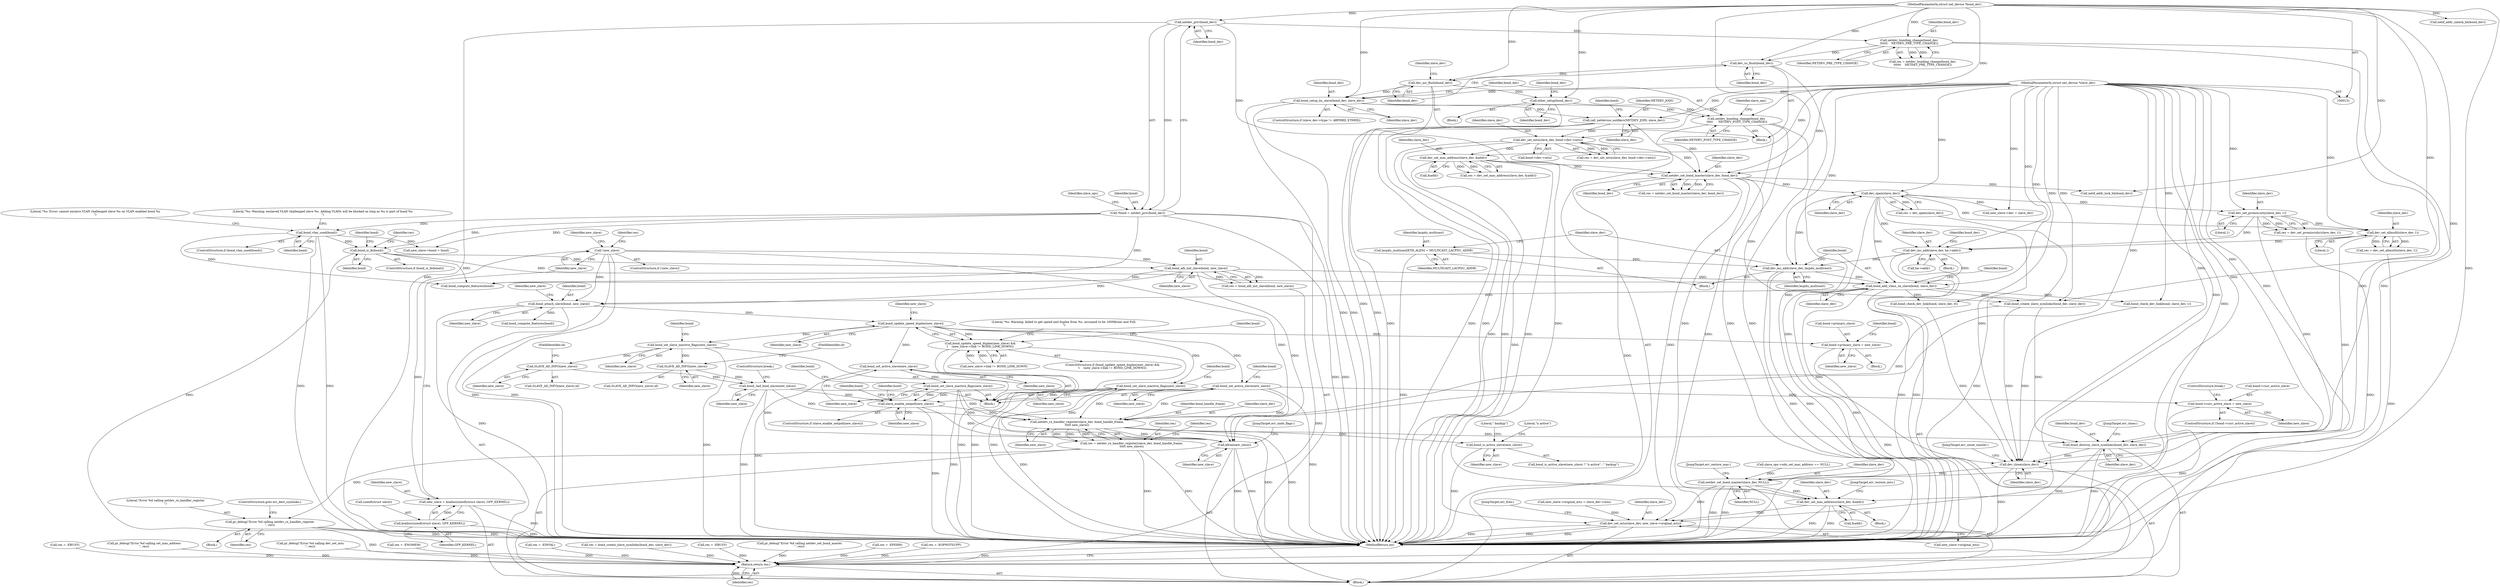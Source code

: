 digraph "0_linux_550fd08c2cebad61c548def135f67aba284c6162_0@API" {
"1000797" [label="(Call,bond_update_speed_duplex(new_slave))"];
"1000648" [label="(Call,bond_attach_slave(bond, new_slave))"];
"1000640" [label="(Call,bond_add_vlans_on_slave(bond, slave_dev))"];
"1000570" [label="(Call,bond_alb_init_slave(bond, new_slave))"];
"1000565" [label="(Call,bond_is_lb(bond))"];
"1000210" [label="(Call,bond_vlan_used(bond))"];
"1000136" [label="(Call,*bond = netdev_priv(bond_dev))"];
"1000138" [label="(Call,netdev_priv(bond_dev))"];
"1000132" [label="(MethodParameterIn,struct net_device *bond_dev)"];
"1000442" [label="(Call,!new_slave)"];
"1000435" [label="(Call,new_slave = kzalloc(sizeof(struct slave), GFP_KERNEL))"];
"1000437" [label="(Call,kzalloc(sizeof(struct slave), GFP_KERNEL))"];
"1000637" [label="(Call,dev_mc_add(slave_dev, lacpdu_multicast))"];
"1000617" [label="(Call,dev_mc_add(slave_dev, ha->addr))"];
"1000594" [label="(Call,dev_set_promiscuity(slave_dev, 1))"];
"1000133" [label="(MethodParameterIn,struct net_device *slave_dev)"];
"1000538" [label="(Call,dev_open(slave_dev))"];
"1000526" [label="(Call,netdev_set_bond_master(slave_dev, bond_dev))"];
"1000464" [label="(Call,dev_set_mtu(slave_dev, bond->dev->mtu))"];
"1000413" [label="(Call,call_netdevice_notifiers(NETDEV_JOIN, slave_dev))"];
"1000326" [label="(Call,bond_setup_by_slave(bond_dev, slave_dev))"];
"1000318" [label="(Call,dev_mc_flush(bond_dev))"];
"1000316" [label="(Call,dev_uc_flush(bond_dev))"];
"1000296" [label="(Call,netdev_bonding_change(bond_dev,\n\t\t\t\t\t\t    NETDEV_PRE_TYPE_CHANGE))"];
"1000513" [label="(Call,dev_set_mac_address(slave_dev, &addr))"];
"1000338" [label="(Call,netdev_bonding_change(bond_dev,\n \t\t\t\t\t      NETDEV_POST_TYPE_CHANGE))"];
"1000331" [label="(Call,ether_setup(bond_dev))"];
"1000609" [label="(Call,dev_set_allmulti(slave_dev, 1))"];
"1000634" [label="(Call,lacpdu_multicast[ETH_ALEN] = MULTICAST_LACPDU_ADDR)"];
"1000796" [label="(Call,bond_update_speed_duplex(new_slave) &&\n\t    (new_slave->link != BOND_LINK_DOWN))"];
"1000860" [label="(Call,bond->primary_slave = new_slave)"];
"1000883" [label="(Call,bond_set_slave_inactive_flags(new_slave))"];
"1000971" [label="(Call,slave_enable_netpoll(new_slave))"];
"1001004" [label="(Call,netdev_rx_handler_register(slave_dev, bond_handle_frame,\n\t\t\t\t\t new_slave))"];
"1001002" [label="(Call,res = netdev_rx_handler_register(slave_dev, bond_handle_frame,\n\t\t\t\t\t new_slave))"];
"1001011" [label="(Call,pr_debug(\"Error %d calling netdev_rx_handler_register\n\", res))"];
"1001089" [label="(Return,return res;)"];
"1001024" [label="(Call,bond_is_active_slave(new_slave))"];
"1001039" [label="(Call,bond_destroy_slave_symlinks(bond_dev, slave_dev))"];
"1001043" [label="(Call,dev_close(slave_dev))"];
"1001046" [label="(Call,netdev_set_bond_master(slave_dev, NULL))"];
"1001073" [label="(Call,dev_set_mac_address(slave_dev, &addr))"];
"1001078" [label="(Call,dev_set_mtu(slave_dev, new_slave->original_mtu))"];
"1001084" [label="(Call,kfree(new_slave))"];
"1000889" [label="(Call,bond_set_slave_inactive_flags(new_slave))"];
"1000900" [label="(Call,SLAVE_AD_INFO(new_slave))"];
"1000924" [label="(Call,bond_3ad_bind_slave(new_slave))"];
"1000913" [label="(Call,SLAVE_AD_INFO(new_slave))"];
"1000929" [label="(Call,bond_set_active_slave(new_slave))"];
"1000931" [label="(Call,bond_set_slave_inactive_flags(new_slave))"];
"1000939" [label="(Call,bond_set_active_slave(new_slave))"];
"1000946" [label="(Call,bond->curr_active_slave = new_slave)"];
"1000436" [label="(Identifier,new_slave)"];
"1001041" [label="(Identifier,slave_dev)"];
"1000415" [label="(Identifier,slave_dev)"];
"1001006" [label="(Identifier,bond_handle_frame)"];
"1000944" [label="(Identifier,bond)"];
"1001084" [label="(Call,kfree(new_slave))"];
"1000362" [label="(Call,res = -EINVAL)"];
"1000209" [label="(ControlStructure,if (bond_vlan_used(bond)))"];
"1001046" [label="(Call,netdev_set_bond_master(slave_dev, NULL))"];
"1000311" [label="(Call,res = -EBUSY)"];
"1000138" [label="(Call,netdev_priv(bond_dev))"];
"1000296" [label="(Call,netdev_bonding_change(bond_dev,\n\t\t\t\t\t\t    NETDEV_PRE_TYPE_CHANGE))"];
"1001004" [label="(Call,netdev_rx_handler_register(slave_dev, bond_handle_frame,\n\t\t\t\t\t new_slave))"];
"1000331" [label="(Call,ether_setup(bond_dev))"];
"1000642" [label="(Identifier,slave_dev)"];
"1001010" [label="(Block,)"];
"1001044" [label="(Identifier,slave_dev)"];
"1001091" [label="(MethodReturn,int)"];
"1000649" [label="(Identifier,bond)"];
"1000133" [label="(MethodParameterIn,struct net_device *slave_dev)"];
"1000554" [label="(Call,new_slave->dev = slave_dev)"];
"1000635" [label="(Identifier,lacpdu_multicast)"];
"1001045" [label="(JumpTarget,err_unset_master:)"];
"1000929" [label="(Call,bond_set_active_slave(new_slave))"];
"1001014" [label="(ControlStructure,goto err_dest_symlinks;)"];
"1000581" [label="(Identifier,bond)"];
"1000211" [label="(Identifier,bond)"];
"1000370" [label="(Identifier,slave_ops)"];
"1000532" [label="(Call,pr_debug(\"Error %d calling netdev_set_bond_master\n\", res))"];
"1001027" [label="(Literal,\" backup\")"];
"1000610" [label="(Identifier,slave_dev)"];
"1000466" [label="(Call,bond->dev->mtu)"];
"1001078" [label="(Call,dev_set_mtu(slave_dev, new_slave->original_mtu))"];
"1000890" [label="(Identifier,new_slave)"];
"1000317" [label="(Identifier,bond_dev)"];
"1001040" [label="(Identifier,bond_dev)"];
"1000941" [label="(ControlStructure,if (!bond->curr_active_slave))"];
"1000806" [label="(Literal,\"%s: Warning: failed to get speed and duplex from %s, assumed to be 100Mb/sec and Full.\n\")"];
"1000465" [label="(Identifier,slave_dev)"];
"1000971" [label="(Call,slave_enable_netpoll(new_slave))"];
"1000797" [label="(Call,bond_update_speed_duplex(new_slave))"];
"1000527" [label="(Identifier,slave_dev)"];
"1000513" [label="(Call,dev_set_mac_address(slave_dev, &addr))"];
"1001048" [label="(Identifier,NULL)"];
"1000609" [label="(Call,dev_set_allmulti(slave_dev, 1))"];
"1000913" [label="(Call,SLAVE_AD_INFO(new_slave))"];
"1000446" [label="(Identifier,res)"];
"1000834" [label="(Identifier,bond)"];
"1001007" [label="(Identifier,new_slave)"];
"1000262" [label="(Call,res = -EPERM)"];
"1000408" [label="(Call,res = -EOPNOTSUPP)"];
"1001087" [label="(Call,bond_compute_features(bond))"];
"1000414" [label="(Identifier,NETDEV_JOIN)"];
"1000902" [label="(FieldIdentifier,id)"];
"1000323" [label="(Identifier,slave_dev)"];
"1000594" [label="(Call,dev_set_promiscuity(slave_dev, 1))"];
"1001083" [label="(JumpTarget,err_free:)"];
"1000617" [label="(Call,dev_mc_add(slave_dev, ha->addr))"];
"1000924" [label="(Call,bond_3ad_bind_slave(new_slave))"];
"1000648" [label="(Call,bond_attach_slave(bond, new_slave))"];
"1000298" [label="(Identifier,NETDEV_PRE_TYPE_CHANGE)"];
"1000861" [label="(Call,bond->primary_slave)"];
"1000571" [label="(Identifier,bond)"];
"1001075" [label="(Call,&addr)"];
"1001049" [label="(JumpTarget,err_restore_mac:)"];
"1000799" [label="(Call,new_slave->link != BOND_LINK_DOWN)"];
"1000297" [label="(Identifier,bond_dev)"];
"1000977" [label="(Identifier,bond)"];
"1000136" [label="(Call,*bond = netdev_priv(bond_dev))"];
"1000595" [label="(Identifier,slave_dev)"];
"1000912" [label="(Call,SLAVE_AD_INFO(new_slave).id)"];
"1000632" [label="(Block,)"];
"1000536" [label="(Call,res = dev_open(slave_dev))"];
"1001080" [label="(Call,new_slave->original_mtu)"];
"1000637" [label="(Call,dev_mc_add(slave_dev, lacpdu_multicast))"];
"1000282" [label="(Block,)"];
"1000984" [label="(Call,res = -EBUSY)"];
"1000992" [label="(Identifier,bond)"];
"1001012" [label="(Literal,\"Error %d calling netdev_rx_handler_register\n\")"];
"1000572" [label="(Identifier,new_slave)"];
"1000435" [label="(Call,new_slave = kzalloc(sizeof(struct slave), GFP_KERNEL))"];
"1000339" [label="(Identifier,bond_dev)"];
"1000638" [label="(Identifier,slave_dev)"];
"1000440" [label="(Identifier,GFP_KERNEL)"];
"1000515" [label="(Call,&addr)"];
"1000520" [label="(Call,pr_debug(\"Error %d calling set_mac_address\n\", res))"];
"1000653" [label="(Identifier,new_slave)"];
"1000474" [label="(Call,pr_debug(\"Error %d calling dev_set_mtu\n\", res))"];
"1000925" [label="(Identifier,new_slave)"];
"1000914" [label="(Identifier,new_slave)"];
"1000860" [label="(Call,bond->primary_slave = new_slave)"];
"1000568" [label="(Call,res = bond_alb_init_slave(bond, new_slave))"];
"1000142" [label="(Identifier,slave_ops)"];
"1000619" [label="(Call,ha->addr)"];
"1000972" [label="(Identifier,new_slave)"];
"1000445" [label="(Call,res = -ENOMEM)"];
"1000798" [label="(Identifier,new_slave)"];
"1000413" [label="(Call,call_netdevice_notifiers(NETDEV_JOIN, slave_dev))"];
"1000950" [label="(Identifier,new_slave)"];
"1000570" [label="(Call,bond_alb_init_slave(bond, new_slave))"];
"1001002" [label="(Call,res = netdev_rx_handler_register(slave_dev, bond_handle_frame,\n\t\t\t\t\t new_slave))"];
"1000335" [label="(Identifier,bond_dev)"];
"1000641" [label="(Identifier,bond)"];
"1000368" [label="(Call,slave_ops->ndo_set_mac_address == NULL)"];
"1000881" [label="(Block,)"];
"1001011" [label="(Call,pr_debug(\"Error %d calling netdev_rx_handler_register\n\", res))"];
"1000539" [label="(Identifier,slave_dev)"];
"1000230" [label="(Literal,\"%s: Warning: enslaved VLAN challenged slave %s. Adding VLANs will be blocked as long as %s is part of bond %s\n\")"];
"1001023" [label="(Call,bond_is_active_slave(new_slave) ? \"n active\" : \" backup\")"];
"1000538" [label="(Call,dev_open(slave_dev))"];
"1000327" [label="(Identifier,bond_dev)"];
"1000514" [label="(Identifier,slave_dev)"];
"1000796" [label="(Call,bond_update_speed_duplex(new_slave) &&\n\t    (new_slave->link != BOND_LINK_DOWN))"];
"1000899" [label="(Call,SLAVE_AD_INFO(new_slave).id)"];
"1000951" [label="(ControlStructure,break;)"];
"1000947" [label="(Call,bond->curr_active_slave)"];
"1000611" [label="(Literal,1)"];
"1001077" [label="(JumpTarget,err_restore_mtu:)"];
"1000318" [label="(Call,dev_mc_flush(bond_dev))"];
"1000340" [label="(Identifier,NETDEV_POST_TYPE_CHANGE)"];
"1000332" [label="(Identifier,bond_dev)"];
"1000592" [label="(Call,res = dev_set_promiscuity(slave_dev, 1))"];
"1000596" [label="(Literal,1)"];
"1000511" [label="(Call,res = dev_set_mac_address(slave_dev, &addr))"];
"1000132" [label="(MethodParameterIn,struct net_device *bond_dev)"];
"1000859" [label="(Block,)"];
"1000666" [label="(Call,bond_compute_features(bond))"];
"1000867" [label="(Identifier,bond)"];
"1000886" [label="(Identifier,bond)"];
"1001043" [label="(Call,dev_close(slave_dev))"];
"1000569" [label="(Identifier,res)"];
"1000214" [label="(Literal,\"%s: Error: cannot enslave VLAN challenged slave %s on VLAN enabled bond %s\n\")"];
"1000566" [label="(Identifier,bond)"];
"1000646" [label="(Identifier,bond)"];
"1000623" [label="(Identifier,bond_dev)"];
"1000330" [label="(Block,)"];
"1000320" [label="(ControlStructure,if (slave_dev->type != ARPHRD_ETHER))"];
"1000932" [label="(Identifier,new_slave)"];
"1000894" [label="(Identifier,bond)"];
"1000864" [label="(Identifier,new_slave)"];
"1000743" [label="(Call,bond_check_dev_link(bond, slave_dev, 0))"];
"1000931" [label="(Call,bond_set_slave_inactive_flags(new_slave))"];
"1001057" [label="(Block,)"];
"1000615" [label="(Call,netif_addr_lock_bh(bond_dev))"];
"1000622" [label="(Call,netif_addr_unlock_bh(bond_dev))"];
"1000316" [label="(Call,dev_uc_flush(bond_dev))"];
"1001085" [label="(Identifier,new_slave)"];
"1000946" [label="(Call,bond->curr_active_slave = new_slave)"];
"1000134" [label="(Block,)"];
"1000901" [label="(Identifier,new_slave)"];
"1001089" [label="(Return,return res;)"];
"1000455" [label="(Call,new_slave->original_mtu = slave_dev->mtu)"];
"1000934" [label="(Identifier,bond)"];
"1000438" [label="(Call,sizeof(struct slave))"];
"1001073" [label="(Call,dev_set_mac_address(slave_dev, &addr))"];
"1001013" [label="(Identifier,res)"];
"1001009" [label="(Identifier,res)"];
"1000996" [label="(Call,bond_create_slave_symlinks(bond_dev, slave_dev))"];
"1000930" [label="(Identifier,new_slave)"];
"1000443" [label="(Identifier,new_slave)"];
"1000584" [label="(Block,)"];
"1001090" [label="(Identifier,res)"];
"1000801" [label="(Identifier,new_slave)"];
"1000294" [label="(Call,res = netdev_bonding_change(bond_dev,\n\t\t\t\t\t\t    NETDEV_PRE_TYPE_CHANGE))"];
"1000326" [label="(Call,bond_setup_by_slave(bond_dev, slave_dev))"];
"1000462" [label="(Call,res = dev_set_mtu(slave_dev, bond->dev->mtu))"];
"1000528" [label="(Identifier,bond_dev)"];
"1000883" [label="(Call,bond_set_slave_inactive_flags(new_slave))"];
"1000420" [label="(Identifier,bond)"];
"1000442" [label="(Call,!new_slave)"];
"1001042" [label="(JumpTarget,err_close:)"];
"1000464" [label="(Call,dev_set_mtu(slave_dev, bond->dev->mtu))"];
"1001026" [label="(Literal,\"n active\")"];
"1000939" [label="(Call,bond_set_active_slave(new_slave))"];
"1000139" [label="(Identifier,bond_dev)"];
"1000634" [label="(Call,lacpdu_multicast[ETH_ALEN] = MULTICAST_LACPDU_ADDR)"];
"1000889" [label="(Call,bond_set_slave_inactive_flags(new_slave))"];
"1000926" [label="(ControlStructure,break;)"];
"1000437" [label="(Call,kzalloc(sizeof(struct slave), GFP_KERNEL))"];
"1000328" [label="(Identifier,slave_dev)"];
"1001025" [label="(Identifier,new_slave)"];
"1000137" [label="(Identifier,bond)"];
"1000338" [label="(Call,netdev_bonding_change(bond_dev,\n \t\t\t\t\t      NETDEV_POST_TYPE_CHANGE))"];
"1000319" [label="(Identifier,bond_dev)"];
"1001003" [label="(Identifier,res)"];
"1000452" [label="(Identifier,new_slave)"];
"1000900" [label="(Call,SLAVE_AD_INFO(new_slave))"];
"1000210" [label="(Call,bond_vlan_used(bond))"];
"1000884" [label="(Identifier,new_slave)"];
"1000795" [label="(ControlStructure,if (bond_update_speed_duplex(new_slave) &&\n\t    (new_slave->link != BOND_LINK_DOWN)))"];
"1000636" [label="(Identifier,MULTICAST_LACPDU_ADDR)"];
"1001074" [label="(Identifier,slave_dev)"];
"1001047" [label="(Identifier,slave_dev)"];
"1000994" [label="(Call,res = bond_create_slave_symlinks(bond_dev, slave_dev))"];
"1000650" [label="(Identifier,new_slave)"];
"1000970" [label="(ControlStructure,if (slave_enable_netpoll(new_slave)))"];
"1000607" [label="(Call,res = dev_set_allmulti(slave_dev, 1))"];
"1001079" [label="(Identifier,slave_dev)"];
"1000618" [label="(Identifier,slave_dev)"];
"1001024" [label="(Call,bond_is_active_slave(new_slave))"];
"1000915" [label="(FieldIdentifier,id)"];
"1000526" [label="(Call,netdev_set_bond_master(slave_dev, bond_dev))"];
"1001005" [label="(Identifier,slave_dev)"];
"1000549" [label="(Call,new_slave->bond = bond)"];
"1000639" [label="(Identifier,lacpdu_multicast)"];
"1000441" [label="(ControlStructure,if (!new_slave))"];
"1001086" [label="(JumpTarget,err_undo_flags:)"];
"1000694" [label="(Call,bond_check_dev_link(bond, slave_dev, 1))"];
"1000940" [label="(Identifier,new_slave)"];
"1000564" [label="(ControlStructure,if (bond_is_lb(bond)))"];
"1000640" [label="(Call,bond_add_vlans_on_slave(bond, slave_dev))"];
"1000524" [label="(Call,res = netdev_set_bond_master(slave_dev, bond_dev))"];
"1001039" [label="(Call,bond_destroy_slave_symlinks(bond_dev, slave_dev))"];
"1000565" [label="(Call,bond_is_lb(bond))"];
"1000797" -> "1000796"  [label="AST: "];
"1000797" -> "1000798"  [label="CFG: "];
"1000798" -> "1000797"  [label="AST: "];
"1000801" -> "1000797"  [label="CFG: "];
"1000796" -> "1000797"  [label="CFG: "];
"1000797" -> "1000796"  [label="DDG: "];
"1000648" -> "1000797"  [label="DDG: "];
"1000797" -> "1000860"  [label="DDG: "];
"1000797" -> "1000883"  [label="DDG: "];
"1000797" -> "1000889"  [label="DDG: "];
"1000797" -> "1000929"  [label="DDG: "];
"1000797" -> "1000939"  [label="DDG: "];
"1000648" -> "1000134"  [label="AST: "];
"1000648" -> "1000650"  [label="CFG: "];
"1000649" -> "1000648"  [label="AST: "];
"1000650" -> "1000648"  [label="AST: "];
"1000653" -> "1000648"  [label="CFG: "];
"1000648" -> "1001091"  [label="DDG: "];
"1000640" -> "1000648"  [label="DDG: "];
"1000442" -> "1000648"  [label="DDG: "];
"1000570" -> "1000648"  [label="DDG: "];
"1000648" -> "1000666"  [label="DDG: "];
"1000640" -> "1000134"  [label="AST: "];
"1000640" -> "1000642"  [label="CFG: "];
"1000641" -> "1000640"  [label="AST: "];
"1000642" -> "1000640"  [label="AST: "];
"1000646" -> "1000640"  [label="CFG: "];
"1000640" -> "1001091"  [label="DDG: "];
"1000570" -> "1000640"  [label="DDG: "];
"1000565" -> "1000640"  [label="DDG: "];
"1000637" -> "1000640"  [label="DDG: "];
"1000617" -> "1000640"  [label="DDG: "];
"1000133" -> "1000640"  [label="DDG: "];
"1000538" -> "1000640"  [label="DDG: "];
"1000640" -> "1000694"  [label="DDG: "];
"1000640" -> "1000743"  [label="DDG: "];
"1000640" -> "1000996"  [label="DDG: "];
"1000640" -> "1001043"  [label="DDG: "];
"1000570" -> "1000568"  [label="AST: "];
"1000570" -> "1000572"  [label="CFG: "];
"1000571" -> "1000570"  [label="AST: "];
"1000572" -> "1000570"  [label="AST: "];
"1000568" -> "1000570"  [label="CFG: "];
"1000570" -> "1000568"  [label="DDG: "];
"1000570" -> "1000568"  [label="DDG: "];
"1000565" -> "1000570"  [label="DDG: "];
"1000442" -> "1000570"  [label="DDG: "];
"1000570" -> "1001084"  [label="DDG: "];
"1000570" -> "1001087"  [label="DDG: "];
"1000565" -> "1000564"  [label="AST: "];
"1000565" -> "1000566"  [label="CFG: "];
"1000566" -> "1000565"  [label="AST: "];
"1000569" -> "1000565"  [label="CFG: "];
"1000581" -> "1000565"  [label="CFG: "];
"1000565" -> "1001091"  [label="DDG: "];
"1000210" -> "1000565"  [label="DDG: "];
"1000136" -> "1000565"  [label="DDG: "];
"1000565" -> "1001087"  [label="DDG: "];
"1000210" -> "1000209"  [label="AST: "];
"1000210" -> "1000211"  [label="CFG: "];
"1000211" -> "1000210"  [label="AST: "];
"1000214" -> "1000210"  [label="CFG: "];
"1000230" -> "1000210"  [label="CFG: "];
"1000210" -> "1001091"  [label="DDG: "];
"1000210" -> "1001091"  [label="DDG: "];
"1000136" -> "1000210"  [label="DDG: "];
"1000210" -> "1000549"  [label="DDG: "];
"1000210" -> "1001087"  [label="DDG: "];
"1000136" -> "1000134"  [label="AST: "];
"1000136" -> "1000138"  [label="CFG: "];
"1000137" -> "1000136"  [label="AST: "];
"1000138" -> "1000136"  [label="AST: "];
"1000142" -> "1000136"  [label="CFG: "];
"1000136" -> "1001091"  [label="DDG: "];
"1000136" -> "1001091"  [label="DDG: "];
"1000138" -> "1000136"  [label="DDG: "];
"1000136" -> "1000549"  [label="DDG: "];
"1000136" -> "1001087"  [label="DDG: "];
"1000138" -> "1000139"  [label="CFG: "];
"1000139" -> "1000138"  [label="AST: "];
"1000138" -> "1001091"  [label="DDG: "];
"1000132" -> "1000138"  [label="DDG: "];
"1000138" -> "1000296"  [label="DDG: "];
"1000138" -> "1000526"  [label="DDG: "];
"1000132" -> "1000131"  [label="AST: "];
"1000132" -> "1001091"  [label="DDG: "];
"1000132" -> "1000296"  [label="DDG: "];
"1000132" -> "1000316"  [label="DDG: "];
"1000132" -> "1000318"  [label="DDG: "];
"1000132" -> "1000326"  [label="DDG: "];
"1000132" -> "1000331"  [label="DDG: "];
"1000132" -> "1000338"  [label="DDG: "];
"1000132" -> "1000526"  [label="DDG: "];
"1000132" -> "1000615"  [label="DDG: "];
"1000132" -> "1000622"  [label="DDG: "];
"1000132" -> "1000996"  [label="DDG: "];
"1000132" -> "1001039"  [label="DDG: "];
"1000442" -> "1000441"  [label="AST: "];
"1000442" -> "1000443"  [label="CFG: "];
"1000443" -> "1000442"  [label="AST: "];
"1000446" -> "1000442"  [label="CFG: "];
"1000452" -> "1000442"  [label="CFG: "];
"1000442" -> "1001091"  [label="DDG: "];
"1000442" -> "1001091"  [label="DDG: "];
"1000435" -> "1000442"  [label="DDG: "];
"1000442" -> "1001084"  [label="DDG: "];
"1000435" -> "1000134"  [label="AST: "];
"1000435" -> "1000437"  [label="CFG: "];
"1000436" -> "1000435"  [label="AST: "];
"1000437" -> "1000435"  [label="AST: "];
"1000443" -> "1000435"  [label="CFG: "];
"1000435" -> "1001091"  [label="DDG: "];
"1000437" -> "1000435"  [label="DDG: "];
"1000437" -> "1000440"  [label="CFG: "];
"1000438" -> "1000437"  [label="AST: "];
"1000440" -> "1000437"  [label="AST: "];
"1000437" -> "1001091"  [label="DDG: "];
"1000637" -> "1000632"  [label="AST: "];
"1000637" -> "1000639"  [label="CFG: "];
"1000638" -> "1000637"  [label="AST: "];
"1000639" -> "1000637"  [label="AST: "];
"1000641" -> "1000637"  [label="CFG: "];
"1000637" -> "1001091"  [label="DDG: "];
"1000637" -> "1001091"  [label="DDG: "];
"1000617" -> "1000637"  [label="DDG: "];
"1000133" -> "1000637"  [label="DDG: "];
"1000538" -> "1000637"  [label="DDG: "];
"1000634" -> "1000637"  [label="DDG: "];
"1000617" -> "1000584"  [label="AST: "];
"1000617" -> "1000619"  [label="CFG: "];
"1000618" -> "1000617"  [label="AST: "];
"1000619" -> "1000617"  [label="AST: "];
"1000623" -> "1000617"  [label="CFG: "];
"1000617" -> "1001091"  [label="DDG: "];
"1000617" -> "1001091"  [label="DDG: "];
"1000594" -> "1000617"  [label="DDG: "];
"1000609" -> "1000617"  [label="DDG: "];
"1000133" -> "1000617"  [label="DDG: "];
"1000538" -> "1000617"  [label="DDG: "];
"1000594" -> "1000592"  [label="AST: "];
"1000594" -> "1000596"  [label="CFG: "];
"1000595" -> "1000594"  [label="AST: "];
"1000596" -> "1000594"  [label="AST: "];
"1000592" -> "1000594"  [label="CFG: "];
"1000594" -> "1000592"  [label="DDG: "];
"1000594" -> "1000592"  [label="DDG: "];
"1000133" -> "1000594"  [label="DDG: "];
"1000538" -> "1000594"  [label="DDG: "];
"1000594" -> "1000609"  [label="DDG: "];
"1000594" -> "1001043"  [label="DDG: "];
"1000133" -> "1000131"  [label="AST: "];
"1000133" -> "1001091"  [label="DDG: "];
"1000133" -> "1000326"  [label="DDG: "];
"1000133" -> "1000413"  [label="DDG: "];
"1000133" -> "1000464"  [label="DDG: "];
"1000133" -> "1000513"  [label="DDG: "];
"1000133" -> "1000526"  [label="DDG: "];
"1000133" -> "1000538"  [label="DDG: "];
"1000133" -> "1000554"  [label="DDG: "];
"1000133" -> "1000609"  [label="DDG: "];
"1000133" -> "1000694"  [label="DDG: "];
"1000133" -> "1000743"  [label="DDG: "];
"1000133" -> "1000996"  [label="DDG: "];
"1000133" -> "1001004"  [label="DDG: "];
"1000133" -> "1001039"  [label="DDG: "];
"1000133" -> "1001043"  [label="DDG: "];
"1000133" -> "1001046"  [label="DDG: "];
"1000133" -> "1001073"  [label="DDG: "];
"1000133" -> "1001078"  [label="DDG: "];
"1000538" -> "1000536"  [label="AST: "];
"1000538" -> "1000539"  [label="CFG: "];
"1000539" -> "1000538"  [label="AST: "];
"1000536" -> "1000538"  [label="CFG: "];
"1000538" -> "1000536"  [label="DDG: "];
"1000526" -> "1000538"  [label="DDG: "];
"1000538" -> "1000554"  [label="DDG: "];
"1000538" -> "1000609"  [label="DDG: "];
"1000538" -> "1001043"  [label="DDG: "];
"1000538" -> "1001046"  [label="DDG: "];
"1000526" -> "1000524"  [label="AST: "];
"1000526" -> "1000528"  [label="CFG: "];
"1000527" -> "1000526"  [label="AST: "];
"1000528" -> "1000526"  [label="AST: "];
"1000524" -> "1000526"  [label="CFG: "];
"1000526" -> "1001091"  [label="DDG: "];
"1000526" -> "1000524"  [label="DDG: "];
"1000526" -> "1000524"  [label="DDG: "];
"1000464" -> "1000526"  [label="DDG: "];
"1000513" -> "1000526"  [label="DDG: "];
"1000338" -> "1000526"  [label="DDG: "];
"1000526" -> "1000615"  [label="DDG: "];
"1000526" -> "1000996"  [label="DDG: "];
"1000526" -> "1001073"  [label="DDG: "];
"1000526" -> "1001078"  [label="DDG: "];
"1000464" -> "1000462"  [label="AST: "];
"1000464" -> "1000466"  [label="CFG: "];
"1000465" -> "1000464"  [label="AST: "];
"1000466" -> "1000464"  [label="AST: "];
"1000462" -> "1000464"  [label="CFG: "];
"1000464" -> "1001091"  [label="DDG: "];
"1000464" -> "1001091"  [label="DDG: "];
"1000464" -> "1000462"  [label="DDG: "];
"1000464" -> "1000462"  [label="DDG: "];
"1000413" -> "1000464"  [label="DDG: "];
"1000464" -> "1000513"  [label="DDG: "];
"1000413" -> "1000134"  [label="AST: "];
"1000413" -> "1000415"  [label="CFG: "];
"1000414" -> "1000413"  [label="AST: "];
"1000415" -> "1000413"  [label="AST: "];
"1000420" -> "1000413"  [label="CFG: "];
"1000413" -> "1001091"  [label="DDG: "];
"1000413" -> "1001091"  [label="DDG: "];
"1000413" -> "1001091"  [label="DDG: "];
"1000326" -> "1000413"  [label="DDG: "];
"1000326" -> "1000320"  [label="AST: "];
"1000326" -> "1000328"  [label="CFG: "];
"1000327" -> "1000326"  [label="AST: "];
"1000328" -> "1000326"  [label="AST: "];
"1000339" -> "1000326"  [label="CFG: "];
"1000326" -> "1001091"  [label="DDG: "];
"1000326" -> "1001091"  [label="DDG: "];
"1000318" -> "1000326"  [label="DDG: "];
"1000326" -> "1000338"  [label="DDG: "];
"1000318" -> "1000282"  [label="AST: "];
"1000318" -> "1000319"  [label="CFG: "];
"1000319" -> "1000318"  [label="AST: "];
"1000323" -> "1000318"  [label="CFG: "];
"1000318" -> "1001091"  [label="DDG: "];
"1000316" -> "1000318"  [label="DDG: "];
"1000318" -> "1000331"  [label="DDG: "];
"1000316" -> "1000282"  [label="AST: "];
"1000316" -> "1000317"  [label="CFG: "];
"1000317" -> "1000316"  [label="AST: "];
"1000319" -> "1000316"  [label="CFG: "];
"1000316" -> "1001091"  [label="DDG: "];
"1000296" -> "1000316"  [label="DDG: "];
"1000296" -> "1000294"  [label="AST: "];
"1000296" -> "1000298"  [label="CFG: "];
"1000297" -> "1000296"  [label="AST: "];
"1000298" -> "1000296"  [label="AST: "];
"1000294" -> "1000296"  [label="CFG: "];
"1000296" -> "1001091"  [label="DDG: "];
"1000296" -> "1001091"  [label="DDG: "];
"1000296" -> "1000294"  [label="DDG: "];
"1000296" -> "1000294"  [label="DDG: "];
"1000513" -> "1000511"  [label="AST: "];
"1000513" -> "1000515"  [label="CFG: "];
"1000514" -> "1000513"  [label="AST: "];
"1000515" -> "1000513"  [label="AST: "];
"1000511" -> "1000513"  [label="CFG: "];
"1000513" -> "1001091"  [label="DDG: "];
"1000513" -> "1000511"  [label="DDG: "];
"1000513" -> "1000511"  [label="DDG: "];
"1000513" -> "1001073"  [label="DDG: "];
"1000513" -> "1001078"  [label="DDG: "];
"1000338" -> "1000282"  [label="AST: "];
"1000338" -> "1000340"  [label="CFG: "];
"1000339" -> "1000338"  [label="AST: "];
"1000340" -> "1000338"  [label="AST: "];
"1000370" -> "1000338"  [label="CFG: "];
"1000338" -> "1001091"  [label="DDG: "];
"1000338" -> "1001091"  [label="DDG: "];
"1000338" -> "1001091"  [label="DDG: "];
"1000331" -> "1000338"  [label="DDG: "];
"1000331" -> "1000330"  [label="AST: "];
"1000331" -> "1000332"  [label="CFG: "];
"1000332" -> "1000331"  [label="AST: "];
"1000335" -> "1000331"  [label="CFG: "];
"1000331" -> "1001091"  [label="DDG: "];
"1000609" -> "1000607"  [label="AST: "];
"1000609" -> "1000611"  [label="CFG: "];
"1000610" -> "1000609"  [label="AST: "];
"1000611" -> "1000609"  [label="AST: "];
"1000607" -> "1000609"  [label="CFG: "];
"1000609" -> "1000607"  [label="DDG: "];
"1000609" -> "1000607"  [label="DDG: "];
"1000609" -> "1001043"  [label="DDG: "];
"1000634" -> "1000632"  [label="AST: "];
"1000634" -> "1000636"  [label="CFG: "];
"1000635" -> "1000634"  [label="AST: "];
"1000636" -> "1000634"  [label="AST: "];
"1000638" -> "1000634"  [label="CFG: "];
"1000634" -> "1001091"  [label="DDG: "];
"1000796" -> "1000795"  [label="AST: "];
"1000796" -> "1000799"  [label="CFG: "];
"1000799" -> "1000796"  [label="AST: "];
"1000806" -> "1000796"  [label="CFG: "];
"1000834" -> "1000796"  [label="CFG: "];
"1000796" -> "1001091"  [label="DDG: "];
"1000796" -> "1001091"  [label="DDG: "];
"1000796" -> "1001091"  [label="DDG: "];
"1000799" -> "1000796"  [label="DDG: "];
"1000799" -> "1000796"  [label="DDG: "];
"1000860" -> "1000859"  [label="AST: "];
"1000860" -> "1000864"  [label="CFG: "];
"1000861" -> "1000860"  [label="AST: "];
"1000864" -> "1000860"  [label="AST: "];
"1000867" -> "1000860"  [label="CFG: "];
"1000860" -> "1001091"  [label="DDG: "];
"1000883" -> "1000881"  [label="AST: "];
"1000883" -> "1000884"  [label="CFG: "];
"1000884" -> "1000883"  [label="AST: "];
"1000886" -> "1000883"  [label="CFG: "];
"1000883" -> "1001091"  [label="DDG: "];
"1000883" -> "1000971"  [label="DDG: "];
"1000883" -> "1001004"  [label="DDG: "];
"1000883" -> "1001084"  [label="DDG: "];
"1000971" -> "1000970"  [label="AST: "];
"1000971" -> "1000972"  [label="CFG: "];
"1000972" -> "1000971"  [label="AST: "];
"1000977" -> "1000971"  [label="CFG: "];
"1000992" -> "1000971"  [label="CFG: "];
"1000971" -> "1001091"  [label="DDG: "];
"1000924" -> "1000971"  [label="DDG: "];
"1000939" -> "1000971"  [label="DDG: "];
"1000931" -> "1000971"  [label="DDG: "];
"1000971" -> "1001004"  [label="DDG: "];
"1000971" -> "1001084"  [label="DDG: "];
"1001004" -> "1001002"  [label="AST: "];
"1001004" -> "1001007"  [label="CFG: "];
"1001005" -> "1001004"  [label="AST: "];
"1001006" -> "1001004"  [label="AST: "];
"1001007" -> "1001004"  [label="AST: "];
"1001002" -> "1001004"  [label="CFG: "];
"1001004" -> "1001091"  [label="DDG: "];
"1001004" -> "1001091"  [label="DDG: "];
"1001004" -> "1001002"  [label="DDG: "];
"1001004" -> "1001002"  [label="DDG: "];
"1001004" -> "1001002"  [label="DDG: "];
"1000996" -> "1001004"  [label="DDG: "];
"1000924" -> "1001004"  [label="DDG: "];
"1000939" -> "1001004"  [label="DDG: "];
"1000931" -> "1001004"  [label="DDG: "];
"1001004" -> "1001024"  [label="DDG: "];
"1001004" -> "1001039"  [label="DDG: "];
"1001004" -> "1001084"  [label="DDG: "];
"1001002" -> "1000134"  [label="AST: "];
"1001003" -> "1001002"  [label="AST: "];
"1001009" -> "1001002"  [label="CFG: "];
"1001002" -> "1001091"  [label="DDG: "];
"1001002" -> "1001091"  [label="DDG: "];
"1001002" -> "1001011"  [label="DDG: "];
"1001011" -> "1001010"  [label="AST: "];
"1001011" -> "1001013"  [label="CFG: "];
"1001012" -> "1001011"  [label="AST: "];
"1001013" -> "1001011"  [label="AST: "];
"1001014" -> "1001011"  [label="CFG: "];
"1001011" -> "1001091"  [label="DDG: "];
"1001011" -> "1001091"  [label="DDG: "];
"1001011" -> "1001089"  [label="DDG: "];
"1001089" -> "1000134"  [label="AST: "];
"1001089" -> "1001090"  [label="CFG: "];
"1001090" -> "1001089"  [label="AST: "];
"1001091" -> "1001089"  [label="CFG: "];
"1001089" -> "1001091"  [label="DDG: "];
"1001090" -> "1001089"  [label="DDG: "];
"1000311" -> "1001089"  [label="DDG: "];
"1000568" -> "1001089"  [label="DDG: "];
"1000532" -> "1001089"  [label="DDG: "];
"1000994" -> "1001089"  [label="DDG: "];
"1000984" -> "1001089"  [label="DDG: "];
"1000536" -> "1001089"  [label="DDG: "];
"1000592" -> "1001089"  [label="DDG: "];
"1000362" -> "1001089"  [label="DDG: "];
"1000520" -> "1001089"  [label="DDG: "];
"1000408" -> "1001089"  [label="DDG: "];
"1000607" -> "1001089"  [label="DDG: "];
"1000474" -> "1001089"  [label="DDG: "];
"1000445" -> "1001089"  [label="DDG: "];
"1000262" -> "1001089"  [label="DDG: "];
"1001024" -> "1001023"  [label="AST: "];
"1001024" -> "1001025"  [label="CFG: "];
"1001025" -> "1001024"  [label="AST: "];
"1001026" -> "1001024"  [label="CFG: "];
"1001027" -> "1001024"  [label="CFG: "];
"1001024" -> "1001091"  [label="DDG: "];
"1001039" -> "1000134"  [label="AST: "];
"1001039" -> "1001041"  [label="CFG: "];
"1001040" -> "1001039"  [label="AST: "];
"1001041" -> "1001039"  [label="AST: "];
"1001042" -> "1001039"  [label="CFG: "];
"1001039" -> "1001091"  [label="DDG: "];
"1001039" -> "1001091"  [label="DDG: "];
"1000996" -> "1001039"  [label="DDG: "];
"1001039" -> "1001043"  [label="DDG: "];
"1001043" -> "1000134"  [label="AST: "];
"1001043" -> "1001044"  [label="CFG: "];
"1001044" -> "1001043"  [label="AST: "];
"1001045" -> "1001043"  [label="CFG: "];
"1001043" -> "1001091"  [label="DDG: "];
"1000694" -> "1001043"  [label="DDG: "];
"1000996" -> "1001043"  [label="DDG: "];
"1000743" -> "1001043"  [label="DDG: "];
"1001043" -> "1001046"  [label="DDG: "];
"1001046" -> "1000134"  [label="AST: "];
"1001046" -> "1001048"  [label="CFG: "];
"1001047" -> "1001046"  [label="AST: "];
"1001048" -> "1001046"  [label="AST: "];
"1001049" -> "1001046"  [label="CFG: "];
"1001046" -> "1001091"  [label="DDG: "];
"1001046" -> "1001091"  [label="DDG: "];
"1000368" -> "1001046"  [label="DDG: "];
"1001046" -> "1001073"  [label="DDG: "];
"1001046" -> "1001078"  [label="DDG: "];
"1001073" -> "1001057"  [label="AST: "];
"1001073" -> "1001075"  [label="CFG: "];
"1001074" -> "1001073"  [label="AST: "];
"1001075" -> "1001073"  [label="AST: "];
"1001077" -> "1001073"  [label="CFG: "];
"1001073" -> "1001091"  [label="DDG: "];
"1001073" -> "1001091"  [label="DDG: "];
"1001073" -> "1001078"  [label="DDG: "];
"1001078" -> "1000134"  [label="AST: "];
"1001078" -> "1001080"  [label="CFG: "];
"1001079" -> "1001078"  [label="AST: "];
"1001080" -> "1001078"  [label="AST: "];
"1001083" -> "1001078"  [label="CFG: "];
"1001078" -> "1001091"  [label="DDG: "];
"1001078" -> "1001091"  [label="DDG: "];
"1001078" -> "1001091"  [label="DDG: "];
"1000455" -> "1001078"  [label="DDG: "];
"1001084" -> "1000134"  [label="AST: "];
"1001084" -> "1001085"  [label="CFG: "];
"1001085" -> "1001084"  [label="AST: "];
"1001086" -> "1001084"  [label="CFG: "];
"1001084" -> "1001091"  [label="DDG: "];
"1001084" -> "1001091"  [label="DDG: "];
"1000939" -> "1001084"  [label="DDG: "];
"1000931" -> "1001084"  [label="DDG: "];
"1000924" -> "1001084"  [label="DDG: "];
"1000889" -> "1000881"  [label="AST: "];
"1000889" -> "1000890"  [label="CFG: "];
"1000890" -> "1000889"  [label="AST: "];
"1000894" -> "1000889"  [label="CFG: "];
"1000889" -> "1001091"  [label="DDG: "];
"1000889" -> "1000900"  [label="DDG: "];
"1000889" -> "1000913"  [label="DDG: "];
"1000900" -> "1000899"  [label="AST: "];
"1000900" -> "1000901"  [label="CFG: "];
"1000901" -> "1000900"  [label="AST: "];
"1000902" -> "1000900"  [label="CFG: "];
"1000900" -> "1000924"  [label="DDG: "];
"1000924" -> "1000881"  [label="AST: "];
"1000924" -> "1000925"  [label="CFG: "];
"1000925" -> "1000924"  [label="AST: "];
"1000926" -> "1000924"  [label="CFG: "];
"1000924" -> "1001091"  [label="DDG: "];
"1000913" -> "1000924"  [label="DDG: "];
"1000913" -> "1000912"  [label="AST: "];
"1000913" -> "1000914"  [label="CFG: "];
"1000914" -> "1000913"  [label="AST: "];
"1000915" -> "1000913"  [label="CFG: "];
"1000929" -> "1000881"  [label="AST: "];
"1000929" -> "1000930"  [label="CFG: "];
"1000930" -> "1000929"  [label="AST: "];
"1000932" -> "1000929"  [label="CFG: "];
"1000929" -> "1001091"  [label="DDG: "];
"1000929" -> "1000931"  [label="DDG: "];
"1000931" -> "1000881"  [label="AST: "];
"1000931" -> "1000932"  [label="CFG: "];
"1000932" -> "1000931"  [label="AST: "];
"1000934" -> "1000931"  [label="CFG: "];
"1000931" -> "1001091"  [label="DDG: "];
"1000939" -> "1000881"  [label="AST: "];
"1000939" -> "1000940"  [label="CFG: "];
"1000940" -> "1000939"  [label="AST: "];
"1000944" -> "1000939"  [label="CFG: "];
"1000939" -> "1001091"  [label="DDG: "];
"1000939" -> "1000946"  [label="DDG: "];
"1000946" -> "1000941"  [label="AST: "];
"1000946" -> "1000950"  [label="CFG: "];
"1000947" -> "1000946"  [label="AST: "];
"1000950" -> "1000946"  [label="AST: "];
"1000951" -> "1000946"  [label="CFG: "];
"1000946" -> "1001091"  [label="DDG: "];
}
